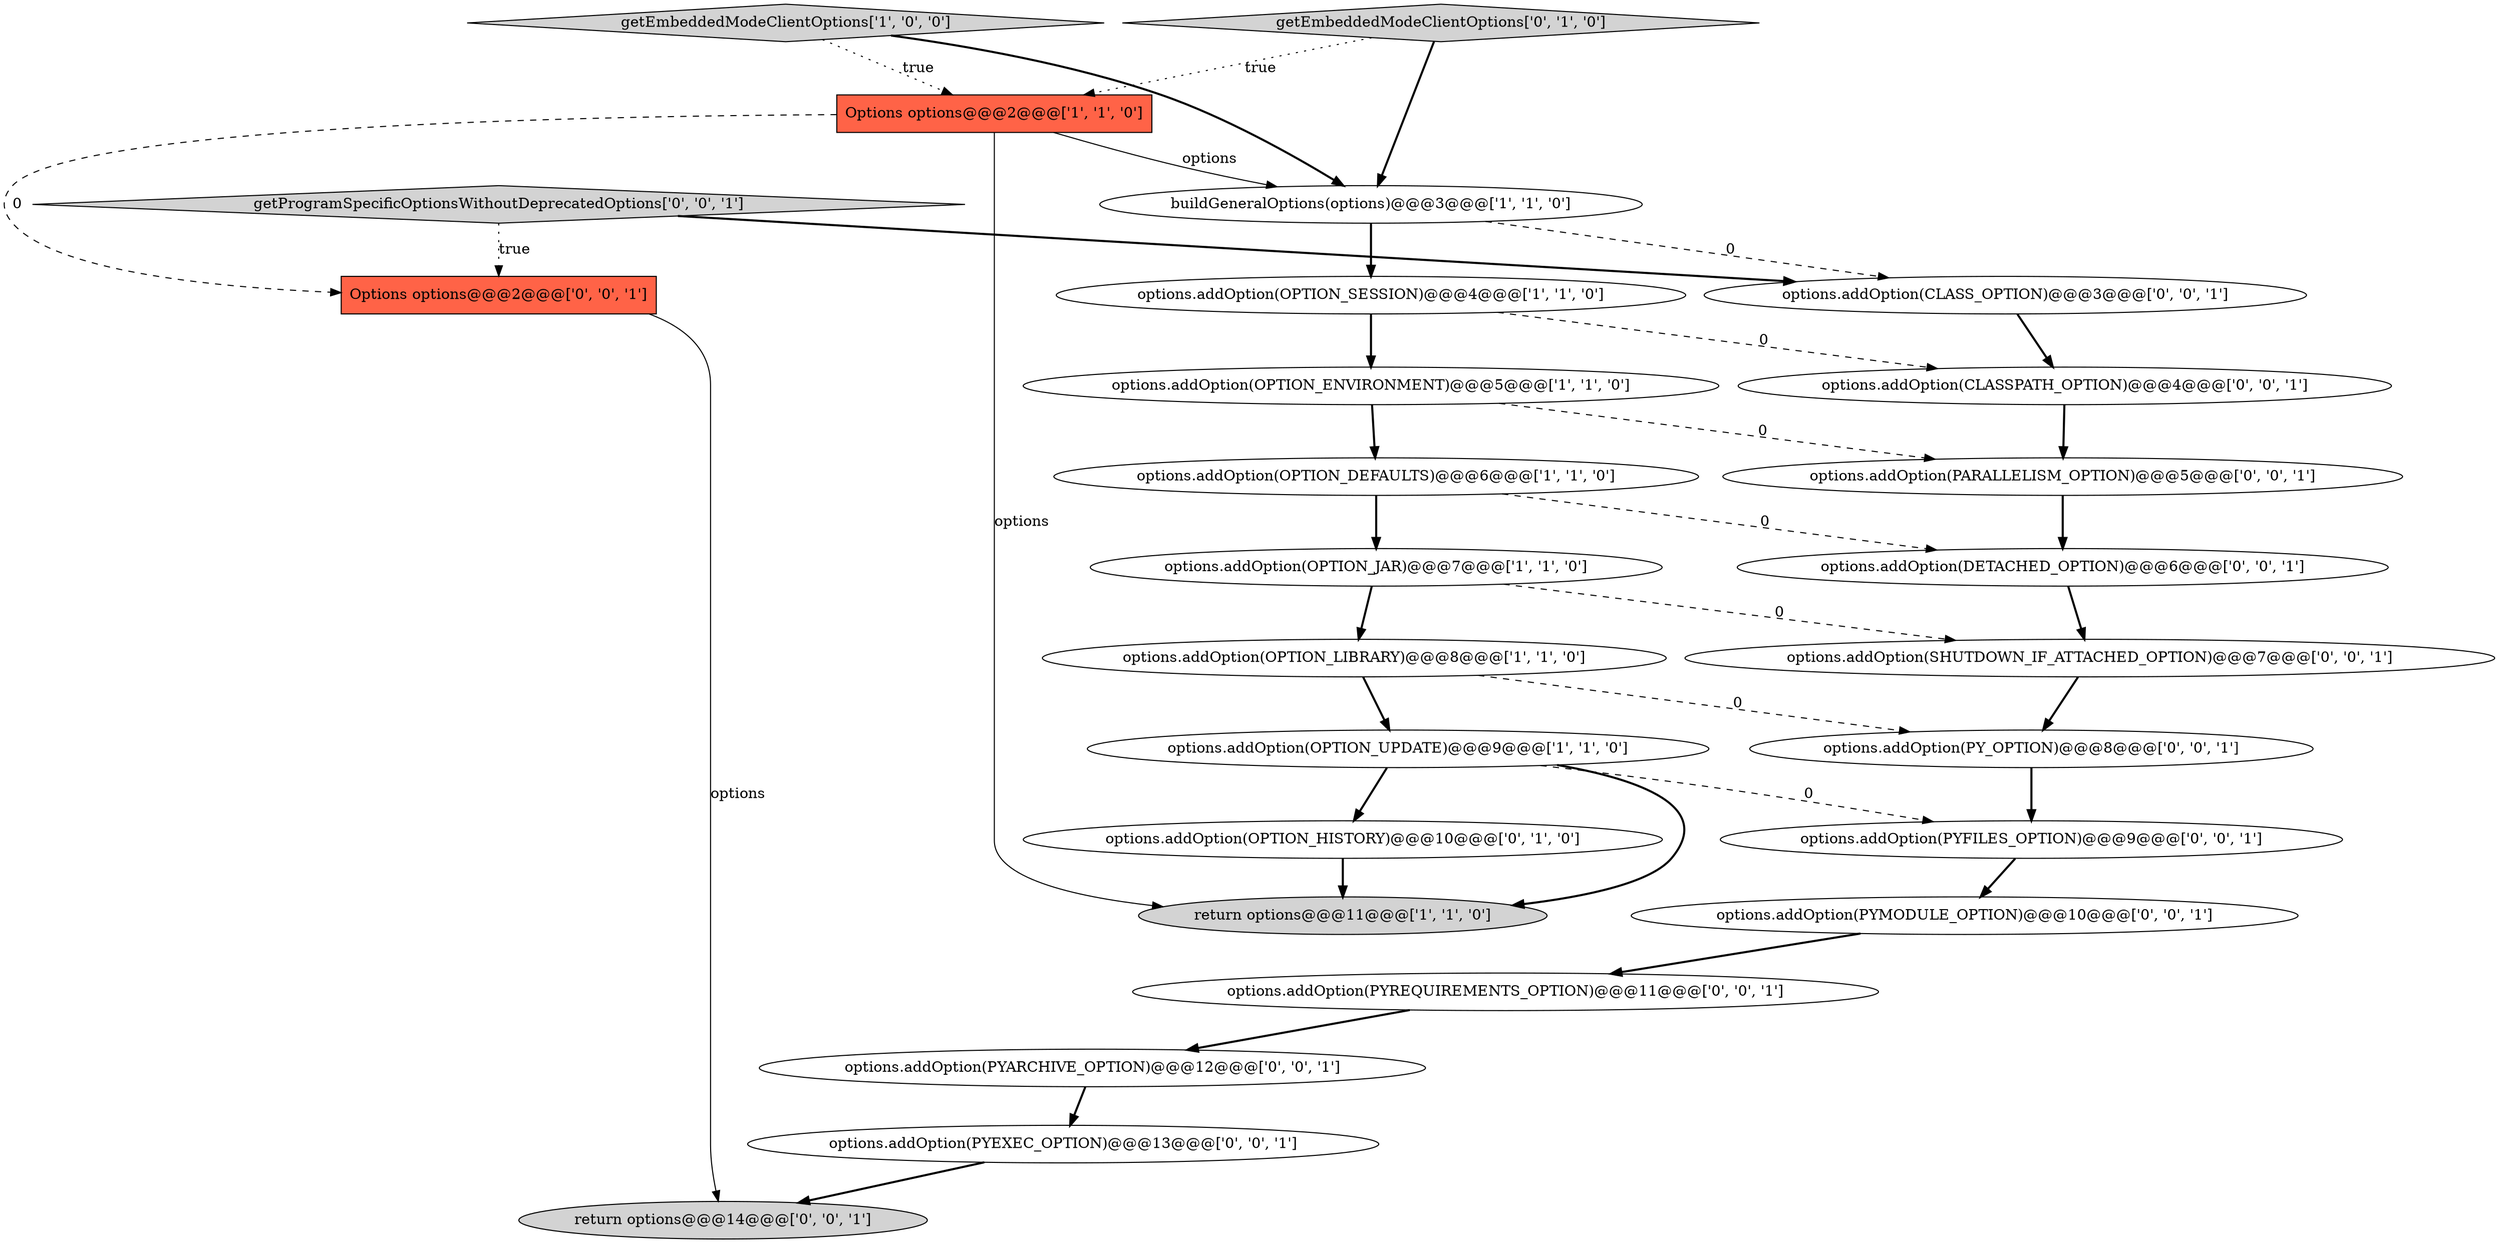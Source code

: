 digraph {
8 [style = filled, label = "options.addOption(OPTION_ENVIRONMENT)@@@5@@@['1', '1', '0']", fillcolor = white, shape = ellipse image = "AAA0AAABBB1BBB"];
19 [style = filled, label = "options.addOption(PARALLELISM_OPTION)@@@5@@@['0', '0', '1']", fillcolor = white, shape = ellipse image = "AAA0AAABBB3BBB"];
20 [style = filled, label = "options.addOption(SHUTDOWN_IF_ATTACHED_OPTION)@@@7@@@['0', '0', '1']", fillcolor = white, shape = ellipse image = "AAA0AAABBB3BBB"];
10 [style = filled, label = "options.addOption(OPTION_HISTORY)@@@10@@@['0', '1', '0']", fillcolor = white, shape = ellipse image = "AAA1AAABBB2BBB"];
18 [style = filled, label = "options.addOption(CLASSPATH_OPTION)@@@4@@@['0', '0', '1']", fillcolor = white, shape = ellipse image = "AAA0AAABBB3BBB"];
4 [style = filled, label = "options.addOption(OPTION_UPDATE)@@@9@@@['1', '1', '0']", fillcolor = white, shape = ellipse image = "AAA0AAABBB1BBB"];
5 [style = filled, label = "return options@@@11@@@['1', '1', '0']", fillcolor = lightgray, shape = ellipse image = "AAA0AAABBB1BBB"];
13 [style = filled, label = "options.addOption(PYREQUIREMENTS_OPTION)@@@11@@@['0', '0', '1']", fillcolor = white, shape = ellipse image = "AAA0AAABBB3BBB"];
23 [style = filled, label = "options.addOption(DETACHED_OPTION)@@@6@@@['0', '0', '1']", fillcolor = white, shape = ellipse image = "AAA0AAABBB3BBB"];
11 [style = filled, label = "getEmbeddedModeClientOptions['0', '1', '0']", fillcolor = lightgray, shape = diamond image = "AAA0AAABBB2BBB"];
7 [style = filled, label = "options.addOption(OPTION_LIBRARY)@@@8@@@['1', '1', '0']", fillcolor = white, shape = ellipse image = "AAA0AAABBB1BBB"];
15 [style = filled, label = "return options@@@14@@@['0', '0', '1']", fillcolor = lightgray, shape = ellipse image = "AAA0AAABBB3BBB"];
6 [style = filled, label = "getEmbeddedModeClientOptions['1', '0', '0']", fillcolor = lightgray, shape = diamond image = "AAA0AAABBB1BBB"];
25 [style = filled, label = "getProgramSpecificOptionsWithoutDeprecatedOptions['0', '0', '1']", fillcolor = lightgray, shape = diamond image = "AAA0AAABBB3BBB"];
22 [style = filled, label = "Options options@@@2@@@['0', '0', '1']", fillcolor = tomato, shape = box image = "AAA0AAABBB3BBB"];
1 [style = filled, label = "options.addOption(OPTION_DEFAULTS)@@@6@@@['1', '1', '0']", fillcolor = white, shape = ellipse image = "AAA0AAABBB1BBB"];
12 [style = filled, label = "options.addOption(PYEXEC_OPTION)@@@13@@@['0', '0', '1']", fillcolor = white, shape = ellipse image = "AAA0AAABBB3BBB"];
24 [style = filled, label = "options.addOption(PYARCHIVE_OPTION)@@@12@@@['0', '0', '1']", fillcolor = white, shape = ellipse image = "AAA0AAABBB3BBB"];
21 [style = filled, label = "options.addOption(CLASS_OPTION)@@@3@@@['0', '0', '1']", fillcolor = white, shape = ellipse image = "AAA0AAABBB3BBB"];
2 [style = filled, label = "options.addOption(OPTION_SESSION)@@@4@@@['1', '1', '0']", fillcolor = white, shape = ellipse image = "AAA0AAABBB1BBB"];
9 [style = filled, label = "options.addOption(OPTION_JAR)@@@7@@@['1', '1', '0']", fillcolor = white, shape = ellipse image = "AAA0AAABBB1BBB"];
0 [style = filled, label = "Options options@@@2@@@['1', '1', '0']", fillcolor = tomato, shape = box image = "AAA0AAABBB1BBB"];
14 [style = filled, label = "options.addOption(PY_OPTION)@@@8@@@['0', '0', '1']", fillcolor = white, shape = ellipse image = "AAA0AAABBB3BBB"];
16 [style = filled, label = "options.addOption(PYMODULE_OPTION)@@@10@@@['0', '0', '1']", fillcolor = white, shape = ellipse image = "AAA0AAABBB3BBB"];
17 [style = filled, label = "options.addOption(PYFILES_OPTION)@@@9@@@['0', '0', '1']", fillcolor = white, shape = ellipse image = "AAA0AAABBB3BBB"];
3 [style = filled, label = "buildGeneralOptions(options)@@@3@@@['1', '1', '0']", fillcolor = white, shape = ellipse image = "AAA0AAABBB1BBB"];
1->23 [style = dashed, label="0"];
11->3 [style = bold, label=""];
14->17 [style = bold, label=""];
1->9 [style = bold, label=""];
3->2 [style = bold, label=""];
12->15 [style = bold, label=""];
4->5 [style = bold, label=""];
3->21 [style = dashed, label="0"];
2->18 [style = dashed, label="0"];
11->0 [style = dotted, label="true"];
4->17 [style = dashed, label="0"];
19->23 [style = bold, label=""];
13->24 [style = bold, label=""];
16->13 [style = bold, label=""];
25->22 [style = dotted, label="true"];
2->8 [style = bold, label=""];
6->0 [style = dotted, label="true"];
8->1 [style = bold, label=""];
25->21 [style = bold, label=""];
8->19 [style = dashed, label="0"];
22->15 [style = solid, label="options"];
18->19 [style = bold, label=""];
7->4 [style = bold, label=""];
21->18 [style = bold, label=""];
23->20 [style = bold, label=""];
6->3 [style = bold, label=""];
9->20 [style = dashed, label="0"];
4->10 [style = bold, label=""];
24->12 [style = bold, label=""];
0->5 [style = solid, label="options"];
7->14 [style = dashed, label="0"];
20->14 [style = bold, label=""];
17->16 [style = bold, label=""];
0->22 [style = dashed, label="0"];
0->3 [style = solid, label="options"];
10->5 [style = bold, label=""];
9->7 [style = bold, label=""];
}
